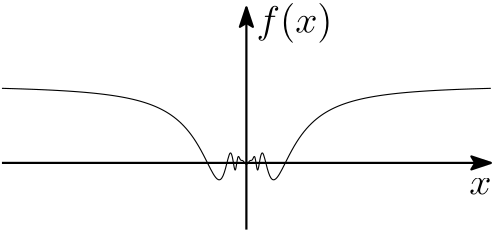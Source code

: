 <?xml version="1.0"?>
<!DOCTYPE ipe SYSTEM "ipe.dtd">
<ipe version="70218" creator="Ipe 7.2.23">
<info created="D:20210328163306" modified="D:20210403113841"/>
<ipestyle name="basic">
<symbol name="arrow/arc(spx)">
<path stroke="sym-stroke" fill="sym-stroke" pen="sym-pen">
0 0 m
-1 0.333 l
-1 -0.333 l
h
</path>
</symbol>
<symbol name="arrow/farc(spx)">
<path stroke="sym-stroke" fill="white" pen="sym-pen">
0 0 m
-1 0.333 l
-1 -0.333 l
h
</path>
</symbol>
<symbol name="arrow/ptarc(spx)">
<path stroke="sym-stroke" fill="sym-stroke" pen="sym-pen">
0 0 m
-1 0.333 l
-0.8 0 l
-1 -0.333 l
h
</path>
</symbol>
<symbol name="arrow/fptarc(spx)">
<path stroke="sym-stroke" fill="white" pen="sym-pen">
0 0 m
-1 0.333 l
-0.8 0 l
-1 -0.333 l
h
</path>
</symbol>
<symbol name="mark/circle(sx)" transformations="translations">
<path fill="sym-stroke">
0.6 0 0 0.6 0 0 e
0.4 0 0 0.4 0 0 e
</path>
</symbol>
<symbol name="mark/disk(sx)" transformations="translations">
<path fill="sym-stroke">
0.6 0 0 0.6 0 0 e
</path>
</symbol>
<symbol name="mark/fdisk(sfx)" transformations="translations">
<group>
<path fill="sym-fill">
0.5 0 0 0.5 0 0 e
</path>
<path fill="sym-stroke" fillrule="eofill">
0.6 0 0 0.6 0 0 e
0.4 0 0 0.4 0 0 e
</path>
</group>
</symbol>
<symbol name="mark/box(sx)" transformations="translations">
<path fill="sym-stroke" fillrule="eofill">
-0.6 -0.6 m
0.6 -0.6 l
0.6 0.6 l
-0.6 0.6 l
h
-0.4 -0.4 m
0.4 -0.4 l
0.4 0.4 l
-0.4 0.4 l
h
</path>
</symbol>
<symbol name="mark/square(sx)" transformations="translations">
<path fill="sym-stroke">
-0.6 -0.6 m
0.6 -0.6 l
0.6 0.6 l
-0.6 0.6 l
h
</path>
</symbol>
<symbol name="mark/fsquare(sfx)" transformations="translations">
<group>
<path fill="sym-fill">
-0.5 -0.5 m
0.5 -0.5 l
0.5 0.5 l
-0.5 0.5 l
h
</path>
<path fill="sym-stroke" fillrule="eofill">
-0.6 -0.6 m
0.6 -0.6 l
0.6 0.6 l
-0.6 0.6 l
h
-0.4 -0.4 m
0.4 -0.4 l
0.4 0.4 l
-0.4 0.4 l
h
</path>
</group>
</symbol>
<symbol name="mark/cross(sx)" transformations="translations">
<group>
<path fill="sym-stroke">
-0.43 -0.57 m
0.57 0.43 l
0.43 0.57 l
-0.57 -0.43 l
h
</path>
<path fill="sym-stroke">
-0.43 0.57 m
0.57 -0.43 l
0.43 -0.57 l
-0.57 0.43 l
h
</path>
</group>
</symbol>
<symbol name="arrow/fnormal(spx)">
<path stroke="sym-stroke" fill="white" pen="sym-pen">
0 0 m
-1 0.333 l
-1 -0.333 l
h
</path>
</symbol>
<symbol name="arrow/pointed(spx)">
<path stroke="sym-stroke" fill="sym-stroke" pen="sym-pen">
0 0 m
-1 0.333 l
-0.8 0 l
-1 -0.333 l
h
</path>
</symbol>
<symbol name="arrow/fpointed(spx)">
<path stroke="sym-stroke" fill="white" pen="sym-pen">
0 0 m
-1 0.333 l
-0.8 0 l
-1 -0.333 l
h
</path>
</symbol>
<symbol name="arrow/linear(spx)">
<path stroke="sym-stroke" pen="sym-pen">
-1 0.333 m
0 0 l
-1 -0.333 l
</path>
</symbol>
<symbol name="arrow/fdouble(spx)">
<path stroke="sym-stroke" fill="white" pen="sym-pen">
0 0 m
-1 0.333 l
-1 -0.333 l
h
-1 0 m
-2 0.333 l
-2 -0.333 l
h
</path>
</symbol>
<symbol name="arrow/double(spx)">
<path stroke="sym-stroke" fill="sym-stroke" pen="sym-pen">
0 0 m
-1 0.333 l
-1 -0.333 l
h
-1 0 m
-2 0.333 l
-2 -0.333 l
h
</path>
</symbol>
<symbol name="arrow/mid-normal(spx)">
<path stroke="sym-stroke" fill="sym-stroke" pen="sym-pen">
0.5 0 m
-0.5 0.333 l
-0.5 -0.333 l
h
</path>
</symbol>
<symbol name="arrow/mid-fnormal(spx)">
<path stroke="sym-stroke" fill="white" pen="sym-pen">
0.5 0 m
-0.5 0.333 l
-0.5 -0.333 l
h
</path>
</symbol>
<symbol name="arrow/mid-pointed(spx)">
<path stroke="sym-stroke" fill="sym-stroke" pen="sym-pen">
0.5 0 m
-0.5 0.333 l
-0.3 0 l
-0.5 -0.333 l
h
</path>
</symbol>
<symbol name="arrow/mid-fpointed(spx)">
<path stroke="sym-stroke" fill="white" pen="sym-pen">
0.5 0 m
-0.5 0.333 l
-0.3 0 l
-0.5 -0.333 l
h
</path>
</symbol>
<symbol name="arrow/mid-double(spx)">
<path stroke="sym-stroke" fill="sym-stroke" pen="sym-pen">
1 0 m
0 0.333 l
0 -0.333 l
h
0 0 m
-1 0.333 l
-1 -0.333 l
h
</path>
</symbol>
<symbol name="arrow/mid-fdouble(spx)">
<path stroke="sym-stroke" fill="white" pen="sym-pen">
1 0 m
0 0.333 l
0 -0.333 l
h
0 0 m
-1 0.333 l
-1 -0.333 l
h
</path>
</symbol>
<anglesize name="22.5 deg" value="22.5"/>
<anglesize name="30 deg" value="30"/>
<anglesize name="45 deg" value="45"/>
<anglesize name="60 deg" value="60"/>
<anglesize name="90 deg" value="90"/>
<arrowsize name="large" value="10"/>
<arrowsize name="small" value="5"/>
<arrowsize name="tiny" value="3"/>
<color name="blue" value="0 0 1"/>
<color name="brown" value="0.647 0.165 0.165"/>
<color name="darkblue" value="0 0 0.545"/>
<color name="darkcyan" value="0 0.545 0.545"/>
<color name="darkgray" value="0.663"/>
<color name="darkgreen" value="0 0.392 0"/>
<color name="darkmagenta" value="0.545 0 0.545"/>
<color name="darkorange" value="1 0.549 0"/>
<color name="darkred" value="0.545 0 0"/>
<color name="gold" value="1 0.843 0"/>
<color name="gray" value="0.745"/>
<color name="green" value="0 1 0"/>
<color name="lightblue" value="0.678 0.847 0.902"/>
<color name="lightcyan" value="0.878 1 1"/>
<color name="lightgray" value="0.827"/>
<color name="lightgreen" value="0.565 0.933 0.565"/>
<color name="lightyellow" value="1 1 0.878"/>
<color name="navy" value="0 0 0.502"/>
<color name="orange" value="1 0.647 0"/>
<color name="pink" value="1 0.753 0.796"/>
<color name="purple" value="0.627 0.125 0.941"/>
<color name="red" value="1 0 0"/>
<color name="seagreen" value="0.18 0.545 0.341"/>
<color name="turquoise" value="0.251 0.878 0.816"/>
<color name="violet" value="0.933 0.51 0.933"/>
<color name="yellow" value="1 1 0"/>
<dashstyle name="dash dot dotted" value="[4 2 1 2 1 2] 0"/>
<dashstyle name="dash dotted" value="[4 2 1 2] 0"/>
<dashstyle name="dashed" value="[4] 0"/>
<dashstyle name="dotted" value="[1 3] 0"/>
<gridsize name="10 pts (~3.5 mm)" value="10"/>
<gridsize name="14 pts (~5 mm)" value="14"/>
<gridsize name="16 pts (~6 mm)" value="16"/>
<gridsize name="20 pts (~7 mm)" value="20"/>
<gridsize name="28 pts (~10 mm)" value="28"/>
<gridsize name="32 pts (~12 mm)" value="32"/>
<gridsize name="4 pts" value="4"/>
<gridsize name="56 pts (~20 mm)" value="56"/>
<gridsize name="8 pts (~3 mm)" value="8"/>
<opacity name="10%" value="0.1"/>
<opacity name="30%" value="0.3"/>
<opacity name="50%" value="0.5"/>
<opacity name="75%" value="0.75"/>
<pen name="fat" value="1.2"/>
<pen name="heavier" value="0.8"/>
<pen name="ultrafat" value="2"/>
<symbolsize name="large" value="5"/>
<symbolsize name="small" value="2"/>
<symbolsize name="tiny" value="1.1"/>
<textsize name="Huge" value="\Huge"/>
<textsize name="LARGE" value="\LARGE"/>
<textsize name="Large" value="\Large"/>
<textsize name="footnote" value="\footnotesize"/>
<textsize name="huge" value="\huge"/>
<textsize name="large" value="\large"/>
<textsize name="small" value="\small"/>
<textsize name="tiny" value="\tiny"/>
<textstyle name="center" begin="\begin{center}" end="\end{center}"/>
<textstyle name="item" begin="\begin{itemize}\item{}" end="\end{itemize}"/>
<textstyle name="itemize" begin="\begin{itemize}" end="\end{itemize}"/>
<tiling name="falling" angle="-60" step="4" width="1"/>
<tiling name="rising" angle="30" step="4" width="1"/>
</ipestyle>
<ipestyle name="specific">
<symbol name="arrow/arc(spx)">
<path stroke="sym-stroke" fill="sym-stroke" pen="sym-pen">
0 0 m
-1 0.333 l
-1 -0.333 l
h
</path>
</symbol>
<symbol name="arrow/farc(spx)">
<path stroke="sym-stroke" fill="white" pen="sym-pen">
0 0 m
-1 0.333 l
-1 -0.333 l
h
</path>
</symbol>
<symbol name="arrow/ptarc(spx)">
<path stroke="sym-stroke" fill="sym-stroke" pen="sym-pen">
0 0 m
-1 0.333 l
-0.8 0 l
-1 -0.333 l
h
</path>
</symbol>
<symbol name="arrow/fptarc(spx)">
<path stroke="sym-stroke" fill="white" pen="sym-pen">
0 0 m
-1 0.333 l
-0.8 0 l
-1 -0.333 l
h
</path>
</symbol>
<symbol name="mark/circle(sx)" transformations="translations">
<path fill="sym-stroke">
0.6 0 0 0.6 0 0 e
0.4 0 0 0.4 0 0 e
</path>
</symbol>
<symbol name="mark/disk(sx)" transformations="translations">
<path fill="sym-stroke">
0.6 0 0 0.6 0 0 e
</path>
</symbol>
<symbol name="mark/fdisk(sfx)" transformations="translations">
<group>
<path fill="sym-fill">
0.5 0 0 0.5 0 0 e
</path>
<path fill="sym-stroke" fillrule="eofill">
0.6 0 0 0.6 0 0 e
0.4 0 0 0.4 0 0 e
</path>
</group>
</symbol>
<symbol name="mark/box(sx)" transformations="translations">
<path fill="sym-stroke" fillrule="eofill">
-0.6 -0.6 m
0.6 -0.6 l
0.6 0.6 l
-0.6 0.6 l
h
-0.4 -0.4 m
0.4 -0.4 l
0.4 0.4 l
-0.4 0.4 l
h
</path>
</symbol>
<symbol name="mark/square(sx)" transformations="translations">
<path fill="sym-stroke">
-0.6 -0.6 m
0.6 -0.6 l
0.6 0.6 l
-0.6 0.6 l
h
</path>
</symbol>
<symbol name="mark/fsquare(sfx)" transformations="translations">
<group>
<path fill="sym-fill">
-0.5 -0.5 m
0.5 -0.5 l
0.5 0.5 l
-0.5 0.5 l
h
</path>
<path fill="sym-stroke" fillrule="eofill">
-0.6 -0.6 m
0.6 -0.6 l
0.6 0.6 l
-0.6 0.6 l
h
-0.4 -0.4 m
0.4 -0.4 l
0.4 0.4 l
-0.4 0.4 l
h
</path>
</group>
</symbol>
<symbol name="mark/cross(sx)" transformations="translations">
<group>
<path fill="sym-stroke">
-0.43 -0.57 m
0.57 0.43 l
0.43 0.57 l
-0.57 -0.43 l
h
</path>
<path fill="sym-stroke">
-0.43 0.57 m
0.57 -0.43 l
0.43 -0.57 l
-0.57 0.43 l
h
</path>
</group>
</symbol>
<symbol name="arrow/fnormal(spx)">
<path stroke="sym-stroke" fill="white" pen="sym-pen">
0 0 m
-1 0.333 l
-1 -0.333 l
h
</path>
</symbol>
<symbol name="arrow/pointed(spx)">
<path stroke="sym-stroke" fill="sym-stroke" pen="sym-pen">
0 0 m
-1 0.333 l
-0.8 0 l
-1 -0.333 l
h
</path>
</symbol>
<symbol name="arrow/fpointed(spx)">
<path stroke="sym-stroke" fill="white" pen="sym-pen">
0 0 m
-1 0.333 l
-0.8 0 l
-1 -0.333 l
h
</path>
</symbol>
<symbol name="arrow/linear(spx)">
<path stroke="sym-stroke" pen="sym-pen">
-1 0.333 m
0 0 l
-1 -0.333 l
</path>
</symbol>
<symbol name="arrow/fdouble(spx)">
<path stroke="sym-stroke" fill="white" pen="sym-pen">
0 0 m
-1 0.333 l
-1 -0.333 l
h
-1 0 m
-2 0.333 l
-2 -0.333 l
h
</path>
</symbol>
<symbol name="arrow/double(spx)">
<path stroke="sym-stroke" fill="sym-stroke" pen="sym-pen">
0 0 m
-1 0.333 l
-1 -0.333 l
h
-1 0 m
-2 0.333 l
-2 -0.333 l
h
</path>
</symbol>
<symbol name="arrow/mid-normal(spx)">
<path stroke="sym-stroke" fill="sym-stroke" pen="sym-pen">
0.5 0 m
-0.5 0.333 l
-0.5 -0.333 l
h
</path>
</symbol>
<symbol name="arrow/mid-fnormal(spx)">
<path stroke="sym-stroke" fill="white" pen="sym-pen">
0.5 0 m
-0.5 0.333 l
-0.5 -0.333 l
h
</path>
</symbol>
<symbol name="arrow/mid-pointed(spx)">
<path stroke="sym-stroke" fill="sym-stroke" pen="sym-pen">
0.5 0 m
-0.5 0.333 l
-0.3 0 l
-0.5 -0.333 l
h
</path>
</symbol>
<symbol name="arrow/mid-fpointed(spx)">
<path stroke="sym-stroke" fill="white" pen="sym-pen">
0.5 0 m
-0.5 0.333 l
-0.3 0 l
-0.5 -0.333 l
h
</path>
</symbol>
<symbol name="arrow/mid-double(spx)">
<path stroke="sym-stroke" fill="sym-stroke" pen="sym-pen">
1 0 m
0 0.333 l
0 -0.333 l
h
0 0 m
-1 0.333 l
-1 -0.333 l
h
</path>
</symbol>
<symbol name="arrow/mid-fdouble(spx)">
<path stroke="sym-stroke" fill="white" pen="sym-pen">
1 0 m
0 0.333 l
0 -0.333 l
h
0 0 m
-1 0.333 l
-1 -0.333 l
h
</path>
</symbol>
<anglesize name="22.5 deg" value="22.5"/>
<anglesize name="30 deg" value="30"/>
<anglesize name="45 deg" value="45"/>
<anglesize name="60 deg" value="60"/>
<anglesize name="90 deg" value="90"/>
<arrowsize name="large" value="10"/>
<arrowsize name="small" value="5"/>
<arrowsize name="tiny" value="3"/>
<color name="blue" value="0 0 1"/>
<color name="brown" value="0.647 0.165 0.165"/>
<color name="darkblue" value="0 0 0.545"/>
<color name="darkcyan" value="0 0.545 0.545"/>
<color name="darkgray" value="0.663"/>
<color name="darkgreen" value="0 0.392 0"/>
<color name="darkmagenta" value="0.545 0 0.545"/>
<color name="darkorange" value="1 0.549 0"/>
<color name="darkred" value="0.545 0 0"/>
<color name="gold" value="1 0.843 0"/>
<color name="gray" value="0.745"/>
<color name="green" value="0 1 0"/>
<color name="lightblue" value="0.678 0.847 0.902"/>
<color name="lightcyan" value="0.878 1 1"/>
<color name="lightgray" value="0.827"/>
<color name="lightgreen" value="0.565 0.933 0.565"/>
<color name="lightyellow" value="1 1 0.878"/>
<color name="navy" value="0 0 0.502"/>
<color name="orange" value="1 0.647 0"/>
<color name="pink" value="1 0.753 0.796"/>
<color name="purple" value="0.627 0.125 0.941"/>
<color name="red" value="1 0 0"/>
<color name="seagreen" value="0.18 0.545 0.341"/>
<color name="turquoise" value="0.251 0.878 0.816"/>
<color name="violet" value="0.933 0.51 0.933"/>
<color name="yellow" value="1 1 0"/>
<dashstyle name="dash dot dotted" value="[4 2 1 2 1 2] 0"/>
<dashstyle name="dash dotted" value="[4 2 1 2] 0"/>
<dashstyle name="dashed" value="[4] 0"/>
<dashstyle name="dotted" value="[1 3] 0"/>
<gridsize name="10 pts (~3.5 mm)" value="10"/>
<gridsize name="14 pts (~5 mm)" value="14"/>
<gridsize name="16 pts (~6 mm)" value="16"/>
<gridsize name="2 pts" value="2"/>
<gridsize name="20 pts (~7 mm)" value="20"/>
<gridsize name="28 pts (~10 mm)" value="28"/>
<gridsize name="32 pts (~12 mm)" value="32"/>
<gridsize name="4 pts" value="4"/>
<gridsize name="56 pts (~20 mm)" value="56"/>
<gridsize name="8 pts (~3 mm)" value="8"/>
<opacity name="10%" value="0.1"/>
<opacity name="30%" value="0.3"/>
<opacity name="50%" value="0.5"/>
<opacity name="75%" value="0.75"/>
<pen name="fat" value="1.2"/>
<pen name="heavier" value="0.8"/>
<pen name="ultrafat" value="2"/>
<symbolsize name="large" value="5"/>
<symbolsize name="small" value="2"/>
<symbolsize name="tiny" value="1.1"/>
<textsize name="Huge" value="\Huge"/>
<textsize name="LARGE" value="\LARGE"/>
<textsize name="Large" value="\Large"/>
<textsize name="footnote" value="\footnotesize"/>
<textsize name="huge" value="\huge"/>
<textsize name="large" value="\large"/>
<textsize name="small" value="\small"/>
<textsize name="tiny" value="\tiny"/>
<textstyle name="center" begin="\begin{center}" end="\end{center}"/>
<textstyle name="item" begin="\begin{itemize}\item{}" end="\end{itemize}"/>
<textstyle name="itemize" begin="\begin{itemize}" end="\end{itemize}"/>
<preamble>
\usepackage{amsfonts, amsmath, amsthm, amssymb, mathtools}\DeclareMathSymbol{\shortminus}{\mathbin}{AMSa}{&quot;39}

</preamble>
<tiling name="falling" angle="-60" step="4" width="1"/>
<tiling name="rising" angle="30" step="4" width="1"/>
<tiling name="rising-2" angle="45" step="4" width="0.1"/>
<tiling name="falling-2" angle="-45" step="4" width="0.1"/>
</ipestyle>
<page>
<layer name="alpha"/>
<view layers="alpha" active="alpha"/>
<text layer="alpha" matrix="1 0 0 1 3.65231 -5.10693" pos="264 572" stroke="black" type="label" width="27.364" height="10.756" depth="3.59" valign="baseline" size="Large" style="math">f(x)</text>
<text matrix="1 0 0 1 -3.74398 36.6011" pos="348 472" stroke="black" type="label" width="7.982" height="6.177" depth="0" valign="baseline" size="Large" style="math">x</text>
<path stroke="black">
176 546.848 m
176.295 546.84
176.59 546.832
176.884 546.825 c
177.179 546.817
177.474 546.809
177.769 546.801 c
178.064 546.793
178.358 546.784
178.653 546.776 c
178.948 546.768
179.243 546.759
179.538 546.751 c
179.832 546.742
180.127 546.733
180.422 546.724 c
180.717 546.716
181.012 546.707
181.307 546.697 c
181.601 546.688
181.896 546.679
182.191 546.669 c
182.486 546.66
182.781 546.65
183.075 546.641 c
183.37 546.631
183.665 546.621
183.96 546.611 c
184.255 546.601
184.549 546.591
184.844 546.58 c
185.139 546.57
185.434 546.559
185.729 546.548 c
186.023 546.538
186.318 546.527
186.613 546.516 c
186.908 546.504
187.203 546.493
187.497 546.482 c
187.792 546.47
188.087 546.458
188.382 546.447 c
188.677 546.435
188.972 546.423
189.266 546.41 c
189.561 546.398
189.856 546.385
190.151 546.373 c
190.446 546.36
190.74 546.347
191.035 546.334 c
191.33 546.32
191.625 546.307
191.92 546.293 c
192.214 546.279
192.509 546.266
192.804 546.251 c
193.099 546.237
193.394 546.223
193.688 546.208 c
193.983 546.193
194.278 546.178
194.573 546.163 c
194.868 546.148
195.162 546.132
195.457 546.116 c
195.752 546.1
196.047 546.084
196.342 546.068 c
196.637 546.051
196.931 546.034
197.226 546.017 c
197.521 546
197.816 545.983
198.111 545.965 c
198.405 545.947
198.7 545.929
198.995 545.91 c
199.29 545.892
199.585 545.873
199.879 545.854 c
200.174 545.834
200.469 545.815
200.764 545.795 c
201.059 545.775
201.353 545.754
201.648 545.733 c
201.943 545.712
202.238 545.691
202.533 545.669 c
202.827 545.647
203.122 545.625
203.417 545.603 c
203.712 545.58
204.007 545.557
204.302 545.533 c
204.596 545.509
204.891 545.485
205.186 545.46 c
205.481 545.436
205.776 545.41
206.07 545.384 c
206.365 545.359
206.66 545.332
206.955 545.305 c
207.25 545.278
207.544 545.25
207.839 545.222 c
208.134 545.194
208.429 545.165
208.724 545.135 c
209.018 545.106
209.313 545.076
209.608 545.045 c
209.903 545.014
210.198 544.982
210.492 544.949 c
210.787 544.917
211.082 544.884
211.377 544.85 c
211.672 544.816
211.966 544.781
212.261 544.745 c
212.556 544.709
212.851 544.673
213.146 544.635 c
213.441 544.597
213.735 544.559
214.03 544.519 c
214.325 544.48
214.62 544.44
214.915 544.398 c
215.209 544.356
215.504 544.314
215.799 544.27 c
216.094 544.226
216.389 544.182
216.683 544.136 c
216.978 544.089
217.273 544.042
217.568 543.994 c
217.863 543.945
218.157 543.895
218.452 543.844 c
218.747 543.793
219.042 543.74
219.337 543.686 c
219.631 543.632
219.926 543.576
220.221 543.519 c
220.516 543.461
220.811 543.402
221.106 543.342 c
221.4 543.281
221.695 543.219
221.99 543.154 c
222.285 543.09
222.58 543.024
222.874 542.956 c
223.169 542.888
223.464 542.817
223.759 542.745 c
224.054 542.673
224.348 542.598
224.643 542.521 c
224.938 542.444
225.233 542.365
225.528 542.283 c
225.822 542.201
226.117 542.117
226.412 542.029 c
226.707 541.942
227.002 541.852
227.296 541.759 c
227.591 541.666
227.886 541.57
228.181 541.471 c
228.476 541.371
228.771 541.269
229.065 541.163 c
229.36 541.056
229.655 540.947
229.95 540.833 c
230.245 540.719
230.539 540.602
230.834 540.48 c
231.129 540.358
231.424 540.232
231.719 540.101 c
232.013 539.97
232.308 539.835
232.603 539.694 c
232.898 539.553
233.193 539.408
233.487 539.256 c
233.782 539.105
234.077 538.948
234.372 538.785 c
234.667 538.622
234.961 538.453
235.256 538.277 c
235.551 538.101
235.846 537.918
236.141 537.728 c
236.436 537.538
236.73 537.34
237.025 537.135 c
237.32 536.929
237.615 536.715
237.91 536.492 c
238.204 536.269
238.499 536.037
238.794 535.796 c
239.089 535.554
239.384 535.302
239.678 535.04 c
239.973 534.778
240.268 534.504
240.563 534.219 c
240.858 533.934
241.152 533.637
241.447 533.327 c
241.742 533.017
242.037 532.694
242.332 532.357 c
242.626 532.02
242.921 531.668
243.216 531.302 c
243.511 530.935
243.806 530.553
244.101 530.155 c
244.395 529.757
244.69 529.342
244.985 528.91 c
245.28 528.478
245.575 528.029
245.869 527.562 c
246.164 527.095
246.459 526.611
246.754 526.109 c
247.049 525.607
247.343 525.087
247.638 524.551 c
247.933 524.016
248.228 523.464
248.523 522.899 c
248.817 522.334
249.112 521.756
249.407 521.171 c
249.702 520.586
249.997 519.995
250.291 519.407 c
250.586 518.818
250.881 518.234
251.176 517.671 c
251.471 517.107
251.765 516.565
252.06 516.07 c
252.355 515.576
252.65 515.129
252.945 514.769 c
253.24 514.409
253.534 514.136
253.829 514.005 c
254.124 513.873
254.419 513.882
254.714 514.092 c
255.008 514.303
255.303 514.716
255.598 515.372 c
255.893 516.028
256.188 516.928
256.482 518.005 c
256.777 519.082
257.072 520.336
257.367 521.448 c
257.662 522.56
257.956 523.53
258.251 523.585 c
258.546 523.641
258.841 522.781
259.136 521.146 c
259.43 519.511
259.725 517.1
260.02 517.472 c
260.315 517.844
260.61 520.999
260.905 521.964 c
261.199 522.929
261.494 521.703
261.789 521.221 c
262.084 520.739
262.379 521
262.673 520.831 c
262.968 520.661
263.263 520.059
263.558 519.759 c
263.853 519.458
264.147 519.458
264.442 519.759 c
264.737 520.059
265.032 520.661
265.327 520.831 c
265.621 521
265.916 520.739
266.211 521.221 c
266.506 521.703
266.801 522.929
267.095 521.964 c
267.39 520.999
267.685 517.844
267.98 517.472 c
268.275 517.1
268.57 519.511
268.864 521.146 c
269.159 522.781
269.454 523.641
269.749 523.585 c
270.044 523.53
270.338 522.56
270.633 521.448 c
270.928 520.336
271.223 519.082
271.518 518.005 c
271.812 516.928
272.107 516.028
272.402 515.372 c
272.697 514.716
272.992 514.303
273.286 514.092 c
273.581 513.882
273.876 513.873
274.171 514.005 c
274.466 514.136
274.76 514.409
275.055 514.769 c
275.35 515.129
275.645 515.576
275.94 516.07 c
276.235 516.565
276.529 517.107
276.824 517.671 c
277.119 518.234
277.414 518.818
277.709 519.407 c
278.003 519.995
278.298 520.586
278.593 521.171 c
278.888 521.756
279.183 522.334
279.477 522.899 c
279.772 523.464
280.067 524.016
280.362 524.551 c
280.657 525.087
280.951 525.607
281.246 526.109 c
281.541 526.611
281.836 527.095
282.131 527.562 c
282.425 528.029
282.72 528.478
283.015 528.91 c
283.31 529.342
283.605 529.757
283.899 530.155 c
284.194 530.553
284.489 530.935
284.784 531.302 c
285.079 531.668
285.374 532.02
285.668 532.357 c
285.963 532.694
286.258 533.017
286.553 533.327 c
286.848 533.637
287.142 533.934
287.437 534.219 c
287.732 534.504
288.027 534.778
288.322 535.04 c
288.616 535.302
288.911 535.554
289.206 535.796 c
289.501 536.037
289.796 536.269
290.09 536.492 c
290.385 536.715
290.68 536.929
290.975 537.135 c
291.27 537.34
291.564 537.538
291.859 537.728 c
292.154 537.918
292.449 538.101
292.744 538.277 c
293.039 538.453
293.333 538.622
293.628 538.785 c
293.923 538.948
294.218 539.105
294.513 539.256 c
294.807 539.408
295.102 539.553
295.397 539.694 c
295.692 539.835
295.987 539.97
296.281 540.101 c
296.576 540.232
296.871 540.358
297.166 540.48 c
297.461 540.602
297.755 540.719
298.05 540.833 c
298.345 540.947
298.64 541.056
298.935 541.163 c
299.229 541.269
299.524 541.371
299.819 541.471 c
300.114 541.57
300.409 541.666
300.704 541.759 c
300.998 541.852
301.293 541.942
301.588 542.029 c
301.883 542.117
302.178 542.201
302.472 542.283 c
302.767 542.365
303.062 542.444
303.357 542.521 c
303.652 542.598
303.946 542.673
304.241 542.745 c
304.536 542.817
304.831 542.888
305.126 542.956 c
305.42 543.024
305.715 543.09
306.01 543.154 c
306.305 543.219
306.6 543.281
306.894 543.342 c
307.189 543.402
307.484 543.461
307.779 543.519 c
308.074 543.576
308.369 543.632
308.663 543.686 c
308.958 543.74
309.253 543.793
309.548 543.844 c
309.843 543.895
310.137 543.945
310.432 543.994 c
310.727 544.042
311.022 544.089
311.317 544.136 c
311.611 544.182
311.906 544.226
312.201 544.27 c
312.496 544.314
312.791 544.356
313.085 544.398 c
313.38 544.44
313.675 544.48
313.97 544.519 c
314.265 544.559
314.559 544.597
314.854 544.635 c
315.149 544.673
315.444 544.709
315.739 544.745 c
316.034 544.781
316.328 544.816
316.623 544.85 c
316.918 544.884
317.213 544.917
317.508 544.949 c
317.802 544.982
318.097 545.014
318.392 545.045 c
318.687 545.076
318.982 545.106
319.276 545.135 c
319.571 545.165
319.866 545.194
320.161 545.222 c
320.456 545.25
320.75 545.278
321.045 545.305 c
321.34 545.332
321.635 545.359
321.93 545.384 c
322.224 545.41
322.519 545.436
322.814 545.46 c
323.109 545.485
323.404 545.509
323.698 545.533 c
323.993 545.557
324.288 545.58
324.583 545.603 c
324.878 545.625
325.173 545.647
325.467 545.669 c
325.762 545.691
326.057 545.712
326.352 545.733 c
326.647 545.754
326.941 545.775
327.236 545.795 c
327.531 545.815
327.826 545.834
328.121 545.854 c
328.415 545.873
328.71 545.892
329.005 545.91 c
329.3 545.929
329.595 545.947
329.889 545.965 c
330.184 545.983
330.479 546
330.774 546.017 c
331.069 546.034
331.363 546.051
331.658 546.068 c
331.953 546.084
332.248 546.1
332.543 546.116 c
332.838 546.132
333.132 546.148
333.427 546.163 c
333.722 546.178
334.017 546.193
334.312 546.208 c
334.606 546.223
334.901 546.237
335.196 546.251 c
335.491 546.266
335.786 546.279
336.08 546.293 c
336.375 546.307
336.67 546.32
336.965 546.334 c
337.26 546.347
337.554 546.36
337.849 546.373 c
338.144 546.385
338.439 546.398
338.734 546.41 c
339.028 546.423
339.323 546.435
339.618 546.447 c
339.913 546.458
340.208 546.47
340.503 546.482 c
340.797 546.493
341.092 546.504
341.387 546.516 c
341.682 546.527
341.977 546.538
342.271 546.548 c
342.566 546.559
342.861 546.57
343.156 546.58 c
343.451 546.591
343.745 546.601
344.04 546.611 c
344.335 546.621
344.63 546.631
344.925 546.641 c
345.219 546.65
345.514 546.66
345.809 546.669 c
346.104 546.679
346.399 546.688
346.693 546.697 c
346.988 546.707
347.283 546.716
347.578 546.724 c
347.873 546.733
348.168 546.742
348.462 546.751 c
348.757 546.759
349.052 546.768
349.347 546.776 c
349.642 546.784
349.936 546.793
350.231 546.801 c
350.526 546.809
350.821 546.817
351.116 546.825 c
351.41 546.832
351.705 546.84
352 546.848 c
</path>
<path stroke="black" pen="heavier" arrow="ptarc/normal">
176 520 m
352 520 l
</path>
<path matrix="6.76034 0 0 0.714286 -1520.73 164.571" stroke="black" pen="heavier" arrow="ptarc/normal">
264 464 m
264 576 l
</path>
</page>
</ipe>
